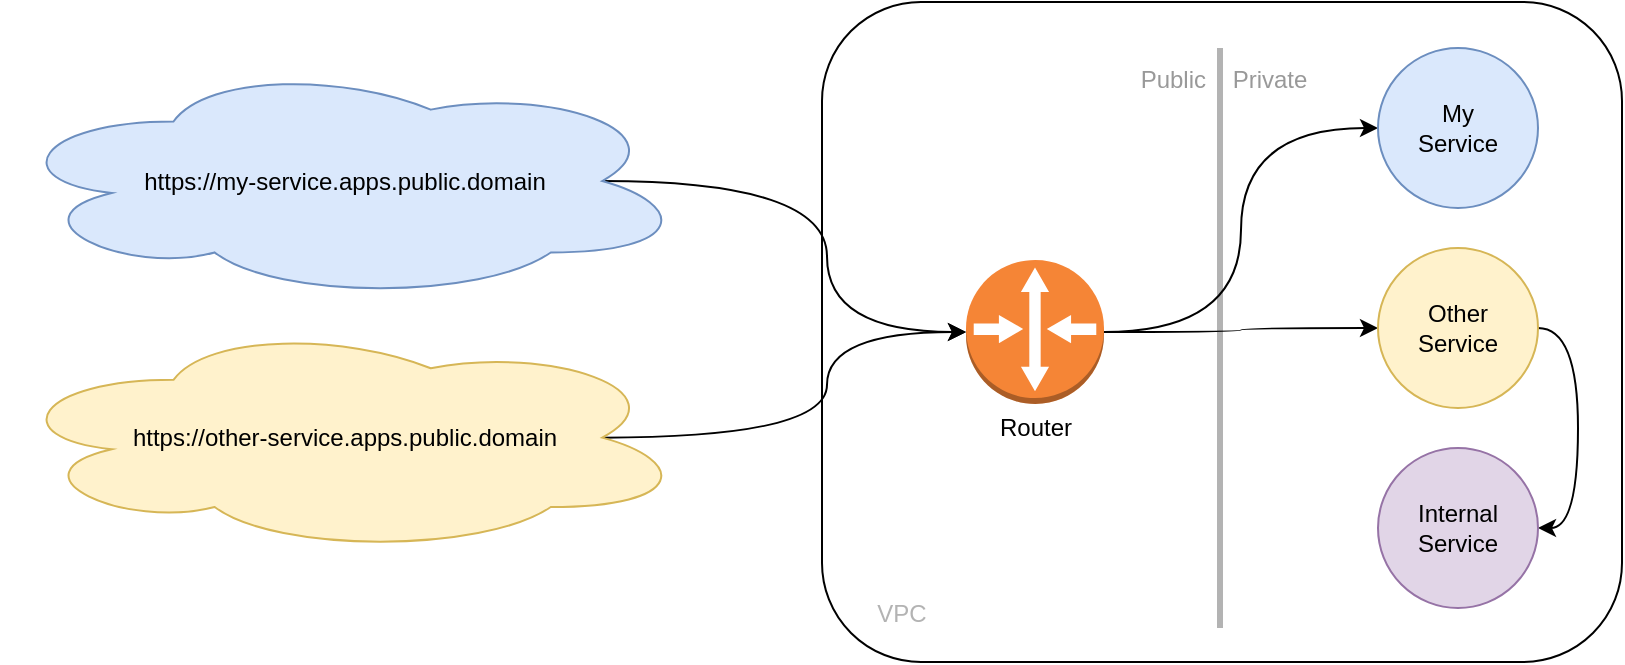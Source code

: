 <mxfile version="14.4.2" type="device"><diagram id="OtH46WtETr5Drem1chTS" name="Page-1"><mxGraphModel dx="1831" dy="940" grid="1" gridSize="10" guides="1" tooltips="1" connect="1" arrows="1" fold="1" page="1" pageScale="1" pageWidth="827" pageHeight="1169" math="0" shadow="0"><root><mxCell id="0"/><mxCell id="1" parent="0"/><mxCell id="W-NHGOIxyXZzC1i4D5vV-5" value="" style="rounded=1;whiteSpace=wrap;html=1;" vertex="1" parent="1"><mxGeometry x="420" y="240" width="400" height="330" as="geometry"/></mxCell><mxCell id="W-NHGOIxyXZzC1i4D5vV-15" value="" style="endArrow=none;html=1;strokeWidth=3;fontColor=#CCCCCC;strokeColor=#B3B3B3;" edge="1" parent="1"><mxGeometry width="50" height="50" relative="1" as="geometry"><mxPoint x="619" y="263" as="sourcePoint"/><mxPoint x="619" y="553" as="targetPoint"/></mxGeometry></mxCell><mxCell id="W-NHGOIxyXZzC1i4D5vV-12" style="edgeStyle=orthogonalEdgeStyle;rounded=0;orthogonalLoop=1;jettySize=auto;html=1;exitX=0.875;exitY=0.5;exitDx=0;exitDy=0;exitPerimeter=0;entryX=0;entryY=0.5;entryDx=0;entryDy=0;entryPerimeter=0;curved=1;" edge="1" parent="1" source="W-NHGOIxyXZzC1i4D5vV-7" target="W-NHGOIxyXZzC1i4D5vV-10"><mxGeometry relative="1" as="geometry"/></mxCell><mxCell id="W-NHGOIxyXZzC1i4D5vV-7" value="&lt;span&gt;https://my-service.apps.public.domain&lt;br&gt;&lt;/span&gt;" style="ellipse;shape=cloud;whiteSpace=wrap;html=1;fillColor=#dae8fc;strokeColor=#6c8ebf;" vertex="1" parent="1"><mxGeometry x="10" y="270" width="343" height="119.04" as="geometry"/></mxCell><mxCell id="W-NHGOIxyXZzC1i4D5vV-21" style="edgeStyle=orthogonalEdgeStyle;curved=1;rounded=0;orthogonalLoop=1;jettySize=auto;html=1;entryX=0;entryY=0.5;entryDx=0;entryDy=0;" edge="1" parent="1" source="W-NHGOIxyXZzC1i4D5vV-10" target="W-NHGOIxyXZzC1i4D5vV-18"><mxGeometry relative="1" as="geometry"/></mxCell><mxCell id="W-NHGOIxyXZzC1i4D5vV-22" style="edgeStyle=orthogonalEdgeStyle;curved=1;rounded=0;orthogonalLoop=1;jettySize=auto;html=1;" edge="1" parent="1" source="W-NHGOIxyXZzC1i4D5vV-10" target="W-NHGOIxyXZzC1i4D5vV-19"><mxGeometry relative="1" as="geometry"/></mxCell><mxCell id="W-NHGOIxyXZzC1i4D5vV-10" value="" style="outlineConnect=0;dashed=0;verticalLabelPosition=bottom;verticalAlign=top;align=center;html=1;shape=mxgraph.aws3.router;fillColor=#F58536;gradientColor=none;" vertex="1" parent="1"><mxGeometry x="492" y="369" width="69" height="72" as="geometry"/></mxCell><mxCell id="W-NHGOIxyXZzC1i4D5vV-14" style="edgeStyle=orthogonalEdgeStyle;rounded=0;orthogonalLoop=1;jettySize=auto;html=1;curved=1;entryX=0;entryY=0.5;entryDx=0;entryDy=0;entryPerimeter=0;exitX=0.875;exitY=0.5;exitDx=0;exitDy=0;exitPerimeter=0;" edge="1" parent="1" source="W-NHGOIxyXZzC1i4D5vV-13" target="W-NHGOIxyXZzC1i4D5vV-10"><mxGeometry relative="1" as="geometry"/></mxCell><mxCell id="W-NHGOIxyXZzC1i4D5vV-13" value="&lt;span&gt;https://other-service.apps.public.domain&lt;br&gt;&lt;/span&gt;" style="ellipse;shape=cloud;whiteSpace=wrap;html=1;fillColor=#fff2cc;strokeColor=#d6b656;" vertex="1" parent="1"><mxGeometry x="10" y="400" width="343" height="115.64" as="geometry"/></mxCell><mxCell id="W-NHGOIxyXZzC1i4D5vV-16" value="Public&amp;nbsp; &amp;nbsp; Private" style="text;html=1;strokeColor=none;fillColor=none;align=center;verticalAlign=middle;whiteSpace=wrap;rounded=0;fontColor=#999999;" vertex="1" parent="1"><mxGeometry x="561" y="269" width="120" height="20" as="geometry"/></mxCell><mxCell id="W-NHGOIxyXZzC1i4D5vV-18" value="My&lt;br&gt;Service" style="ellipse;whiteSpace=wrap;html=1;aspect=fixed;fillColor=#dae8fc;strokeColor=#6c8ebf;" vertex="1" parent="1"><mxGeometry x="698" y="263" width="80" height="80" as="geometry"/></mxCell><mxCell id="W-NHGOIxyXZzC1i4D5vV-23" style="edgeStyle=orthogonalEdgeStyle;curved=1;rounded=0;orthogonalLoop=1;jettySize=auto;html=1;entryX=1;entryY=0.5;entryDx=0;entryDy=0;exitX=1;exitY=0.5;exitDx=0;exitDy=0;" edge="1" parent="1" source="W-NHGOIxyXZzC1i4D5vV-19" target="W-NHGOIxyXZzC1i4D5vV-20"><mxGeometry relative="1" as="geometry"/></mxCell><mxCell id="W-NHGOIxyXZzC1i4D5vV-19" value="Other&lt;br&gt;Service" style="ellipse;whiteSpace=wrap;html=1;aspect=fixed;fillColor=#fff2cc;strokeColor=#d6b656;" vertex="1" parent="1"><mxGeometry x="698" y="363" width="80" height="80" as="geometry"/></mxCell><mxCell id="W-NHGOIxyXZzC1i4D5vV-20" value="Internal&lt;br&gt;Service" style="ellipse;whiteSpace=wrap;html=1;aspect=fixed;fillColor=#e1d5e7;strokeColor=#9673a6;" vertex="1" parent="1"><mxGeometry x="698" y="463" width="80" height="80" as="geometry"/></mxCell><mxCell id="W-NHGOIxyXZzC1i4D5vV-24" value="&lt;font color=&quot;#000000&quot;&gt;Router&lt;/font&gt;" style="text;html=1;strokeColor=none;fillColor=none;align=center;verticalAlign=middle;whiteSpace=wrap;rounded=0;fontColor=#CCCCCC;" vertex="1" parent="1"><mxGeometry x="506.5" y="443" width="40" height="20" as="geometry"/></mxCell><mxCell id="W-NHGOIxyXZzC1i4D5vV-26" value="&lt;font&gt;VPC&lt;/font&gt;" style="text;html=1;strokeColor=none;fillColor=none;align=center;verticalAlign=middle;whiteSpace=wrap;rounded=0;fontColor=#B3B3B3;" vertex="1" parent="1"><mxGeometry x="440" y="536" width="40" height="20" as="geometry"/></mxCell></root></mxGraphModel></diagram></mxfile>